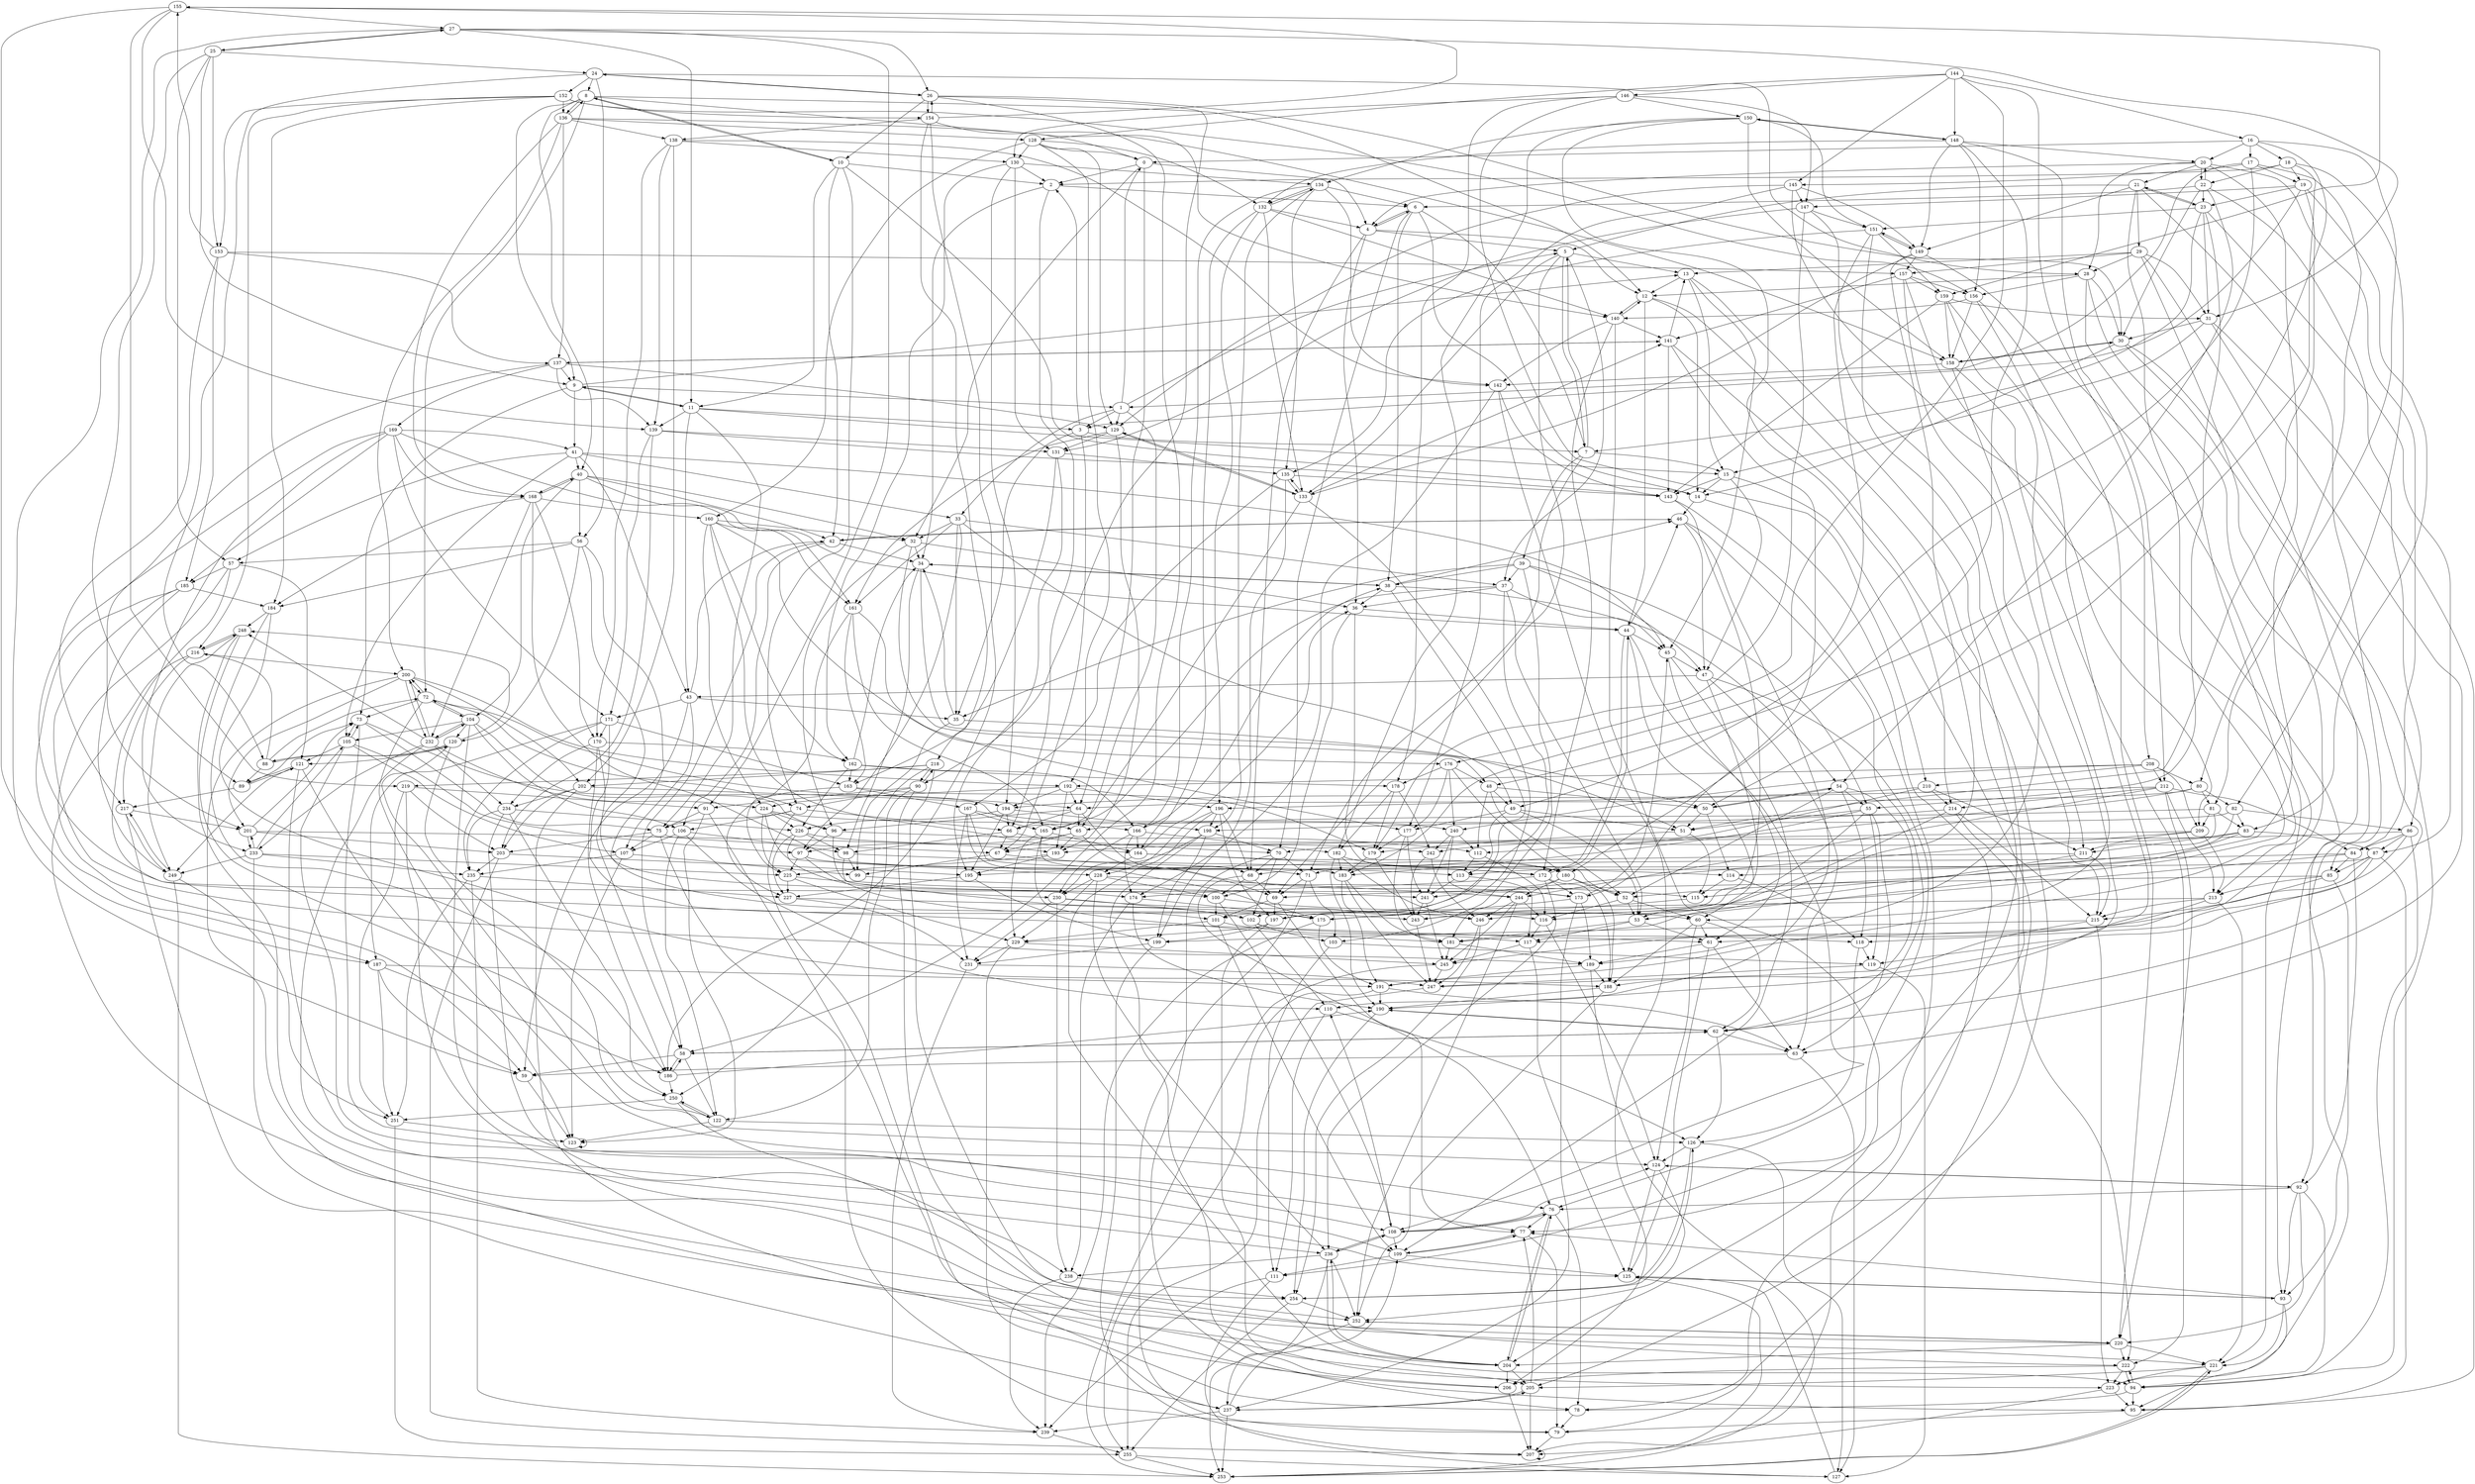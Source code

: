 digraph {
  node_0  [label="0"];
  node_1  [label="1"];
  node_2  [label="2"];
  node_3  [label="3"];
  node_4  [label="4"];
  node_5  [label="5"];
  node_6  [label="6"];
  node_7  [label="7"];
  node_8  [label="8"];
  node_9  [label="9"];
  node_10  [label="10"];
  node_11  [label="11"];
  node_12  [label="12"];
  node_13  [label="13"];
  node_14  [label="14"];
  node_15  [label="15"];
  node_16  [label="16"];
  node_17  [label="17"];
  node_18  [label="18"];
  node_19  [label="19"];
  node_20  [label="20"];
  node_21  [label="21"];
  node_22  [label="22"];
  node_23  [label="23"];
  node_24  [label="24"];
  node_25  [label="25"];
  node_26  [label="26"];
  node_27  [label="27"];
  node_28  [label="28"];
  node_29  [label="29"];
  node_30  [label="30"];
  node_31  [label="31"];
  node_32  [label="32"];
  node_33  [label="33"];
  node_34  [label="34"];
  node_35  [label="35"];
  node_36  [label="36"];
  node_37  [label="37"];
  node_38  [label="38"];
  node_39  [label="39"];
  node_40  [label="40"];
  node_41  [label="41"];
  node_42  [label="42"];
  node_43  [label="43"];
  node_44  [label="44"];
  node_45  [label="45"];
  node_46  [label="46"];
  node_47  [label="47"];
  node_48  [label="48"];
  node_49  [label="49"];
  node_50  [label="50"];
  node_51  [label="51"];
  node_52  [label="52"];
  node_53  [label="53"];
  node_54  [label="54"];
  node_55  [label="55"];
  node_56  [label="56"];
  node_57  [label="57"];
  node_58  [label="58"];
  node_59  [label="59"];
  node_60  [label="60"];
  node_61  [label="61"];
  node_62  [label="62"];
  node_63  [label="63"];
  node_64  [label="64"];
  node_65  [label="65"];
  node_66  [label="66"];
  node_67  [label="67"];
  node_68  [label="68"];
  node_69  [label="69"];
  node_70  [label="70"];
  node_71  [label="71"];
  node_72  [label="72"];
  node_73  [label="73"];
  node_74  [label="74"];
  node_75  [label="75"];
  node_76  [label="76"];
  node_77  [label="77"];
  node_78  [label="78"];
  node_79  [label="79"];
  node_80  [label="80"];
  node_81  [label="81"];
  node_82  [label="82"];
  node_83  [label="83"];
  node_84  [label="84"];
  node_85  [label="85"];
  node_86  [label="86"];
  node_87  [label="87"];
  node_88  [label="88"];
  node_89  [label="89"];
  node_90  [label="90"];
  node_91  [label="91"];
  node_92  [label="92"];
  node_93  [label="93"];
  node_94  [label="94"];
  node_95  [label="95"];
  node_96  [label="96"];
  node_97  [label="97"];
  node_98  [label="98"];
  node_99  [label="99"];
  node_100  [label="100"];
  node_101  [label="101"];
  node_102  [label="102"];
  node_103  [label="103"];
  node_104  [label="104"];
  node_105  [label="105"];
  node_106  [label="106"];
  node_107  [label="107"];
  node_108  [label="108"];
  node_109  [label="109"];
  node_110  [label="110"];
  node_111  [label="111"];
  node_112  [label="112"];
  node_113  [label="113"];
  node_114  [label="114"];
  node_115  [label="115"];
  node_116  [label="116"];
  node_117  [label="117"];
  node_118  [label="118"];
  node_119  [label="119"];
  node_120  [label="120"];
  node_121  [label="121"];
  node_122  [label="122"];
  node_123  [label="123"];
  node_124  [label="124"];
  node_125  [label="125"];
  node_126  [label="126"];
  node_127  [label="127"];
  node_128  [label="128"];
  node_129  [label="129"];
  node_130  [label="130"];
  node_131  [label="131"];
  node_132  [label="132"];
  node_133  [label="133"];
  node_134  [label="134"];
  node_135  [label="135"];
  node_136  [label="136"];
  node_137  [label="137"];
  node_138  [label="138"];
  node_139  [label="139"];
  node_140  [label="140"];
  node_141  [label="141"];
  node_142  [label="142"];
  node_143  [label="143"];
  node_144  [label="144"];
  node_145  [label="145"];
  node_146  [label="146"];
  node_147  [label="147"];
  node_148  [label="148"];
  node_149  [label="149"];
  node_150  [label="150"];
  node_151  [label="151"];
  node_152  [label="152"];
  node_153  [label="153"];
  node_154  [label="154"];
  node_155  [label="155"];
  node_156  [label="156"];
  node_157  [label="157"];
  node_158  [label="158"];
  node_159  [label="159"];
  node_160  [label="160"];
  node_161  [label="161"];
  node_162  [label="162"];
  node_163  [label="163"];
  node_164  [label="164"];
  node_165  [label="165"];
  node_166  [label="166"];
  node_167  [label="167"];
  node_168  [label="168"];
  node_169  [label="169"];
  node_170  [label="170"];
  node_171  [label="171"];
  node_172  [label="172"];
  node_173  [label="173"];
  node_174  [label="174"];
  node_175  [label="175"];
  node_176  [label="176"];
  node_177  [label="177"];
  node_178  [label="178"];
  node_179  [label="179"];
  node_180  [label="180"];
  node_181  [label="181"];
  node_182  [label="182"];
  node_183  [label="183"];
  node_184  [label="184"];
  node_185  [label="185"];
  node_186  [label="186"];
  node_187  [label="187"];
  node_188  [label="188"];
  node_189  [label="189"];
  node_190  [label="190"];
  node_191  [label="191"];
  node_192  [label="192"];
  node_193  [label="193"];
  node_194  [label="194"];
  node_195  [label="195"];
  node_196  [label="196"];
  node_197  [label="197"];
  node_198  [label="198"];
  node_199  [label="199"];
  node_200  [label="200"];
  node_201  [label="201"];
  node_202  [label="202"];
  node_203  [label="203"];
  node_204  [label="204"];
  node_205  [label="205"];
  node_206  [label="206"];
  node_207  [label="207"];
  node_208  [label="208"];
  node_209  [label="209"];
  node_210  [label="210"];
  node_211  [label="211"];
  node_212  [label="212"];
  node_213  [label="213"];
  node_214  [label="214"];
  node_215  [label="215"];
  node_216  [label="216"];
  node_217  [label="217"];
  node_218  [label="218"];
  node_219  [label="219"];
  node_220  [label="220"];
  node_221  [label="221"];
  node_222  [label="222"];
  node_223  [label="223"];
  node_224  [label="224"];
  node_225  [label="225"];
  node_226  [label="226"];
  node_227  [label="227"];
  node_228  [label="228"];
  node_229  [label="229"];
  node_230  [label="230"];
  node_231  [label="231"];
  node_232  [label="232"];
  node_233  [label="233"];
  node_234  [label="234"];
  node_235  [label="235"];
  node_236  [label="236"];
  node_237  [label="237"];
  node_238  [label="238"];
  node_239  [label="239"];
  node_240  [label="240"];
  node_241  [label="241"];
  node_242  [label="242"];
  node_243  [label="243"];
  node_244  [label="244"];
  node_245  [label="245"];
  node_246  [label="246"];
  node_247  [label="247"];
  node_248  [label="248"];
  node_249  [label="249"];
  node_250  [label="250"];
  node_251  [label="251"];
  node_252  [label="252"];
  node_253  [label="253"];
  node_254  [label="254"];
  node_255  [label="255"];

  node_0 -> node_32;
  node_0 -> node_64;
  node_0 -> node_2;
  node_0 -> node_4;
  node_1 -> node_0;
  node_1 -> node_33;
  node_1 -> node_65;
  node_1 -> node_129;
  node_1 -> node_3;
  node_1 -> node_5;
  node_2 -> node_34;
  node_2 -> node_66;
  node_2 -> node_6;
  node_3 -> node_2;
  node_3 -> node_35;
  node_3 -> node_67;
  node_3 -> node_7;
  node_4 -> node_36;
  node_4 -> node_68;
  node_4 -> node_5;
  node_4 -> node_6;
  node_4 -> node_12;
  node_5 -> node_37;
  node_5 -> node_69;
  node_5 -> node_133;
  node_5 -> node_7;
  node_5 -> node_13;
  node_6 -> node_4;
  node_6 -> node_38;
  node_6 -> node_70;
  node_6 -> node_7;
  node_6 -> node_14;
  node_7 -> node_5;
  node_7 -> node_39;
  node_7 -> node_71;
  node_7 -> node_15;
  node_8 -> node_0;
  node_8 -> node_40;
  node_8 -> node_72;
  node_8 -> node_136;
  node_8 -> node_9;
  node_8 -> node_10;
  node_8 -> node_12;
  node_9 -> node_1;
  node_9 -> node_41;
  node_9 -> node_73;
  node_9 -> node_11;
  node_9 -> node_13;
  node_10 -> node_2;
  node_10 -> node_8;
  node_10 -> node_42;
  node_10 -> node_74;
  node_10 -> node_11;
  node_10 -> node_14;
  node_11 -> node_3;
  node_11 -> node_9;
  node_11 -> node_43;
  node_11 -> node_75;
  node_11 -> node_139;
  node_11 -> node_15;
  node_12 -> node_44;
  node_12 -> node_76;
  node_12 -> node_140;
  node_12 -> node_14;
  node_13 -> node_12;
  node_13 -> node_45;
  node_13 -> node_77;
  node_13 -> node_15;
  node_14 -> node_46;
  node_14 -> node_78;
  node_15 -> node_14;
  node_15 -> node_47;
  node_15 -> node_79;
  node_15 -> node_143;
  node_16 -> node_0;
  node_16 -> node_48;
  node_16 -> node_80;
  node_16 -> node_17;
  node_16 -> node_18;
  node_16 -> node_20;
  node_17 -> node_1;
  node_17 -> node_49;
  node_17 -> node_81;
  node_17 -> node_145;
  node_17 -> node_19;
  node_18 -> node_2;
  node_18 -> node_50;
  node_18 -> node_82;
  node_18 -> node_19;
  node_18 -> node_22;
  node_19 -> node_3;
  node_19 -> node_51;
  node_19 -> node_83;
  node_19 -> node_147;
  node_19 -> node_23;
  node_20 -> node_4;
  node_20 -> node_52;
  node_20 -> node_84;
  node_20 -> node_21;
  node_20 -> node_22;
  node_20 -> node_28;
  node_21 -> node_5;
  node_21 -> node_149;
  node_21 -> node_53;
  node_21 -> node_85;
  node_21 -> node_23;
  node_21 -> node_29;
  node_22 -> node_20;
  node_22 -> node_6;
  node_22 -> node_54;
  node_22 -> node_86;
  node_22 -> node_23;
  node_22 -> node_30;
  node_23 -> node_21;
  node_23 -> node_7;
  node_23 -> node_151;
  node_23 -> node_55;
  node_23 -> node_87;
  node_23 -> node_31;
  node_24 -> node_8;
  node_24 -> node_152;
  node_24 -> node_56;
  node_24 -> node_88;
  node_24 -> node_26;
  node_24 -> node_28;
  node_25 -> node_24;
  node_25 -> node_9;
  node_25 -> node_89;
  node_25 -> node_57;
  node_25 -> node_153;
  node_25 -> node_27;
  node_26 -> node_24;
  node_26 -> node_10;
  node_26 -> node_90;
  node_26 -> node_58;
  node_26 -> node_154;
  node_26 -> node_30;
  node_27 -> node_25;
  node_27 -> node_26;
  node_27 -> node_11;
  node_27 -> node_91;
  node_27 -> node_59;
  node_27 -> node_31;
  node_28 -> node_12;
  node_28 -> node_60;
  node_28 -> node_92;
  node_28 -> node_156;
  node_28 -> node_30;
  node_29 -> node_28;
  node_29 -> node_13;
  node_29 -> node_61;
  node_29 -> node_93;
  node_29 -> node_157;
  node_29 -> node_31;
  node_30 -> node_14;
  node_30 -> node_62;
  node_30 -> node_94;
  node_30 -> node_158;
  node_31 -> node_30;
  node_31 -> node_15;
  node_31 -> node_63;
  node_31 -> node_95;
  node_32 -> node_48;
  node_32 -> node_96;
  node_32 -> node_34;
  node_32 -> node_36;
  node_33 -> node_32;
  node_33 -> node_49;
  node_33 -> node_97;
  node_33 -> node_161;
  node_33 -> node_35;
  node_33 -> node_37;
  node_34 -> node_50;
  node_34 -> node_98;
  node_34 -> node_38;
  node_35 -> node_34;
  node_35 -> node_51;
  node_35 -> node_99;
  node_36 -> node_52;
  node_36 -> node_100;
  node_36 -> node_44;
  node_37 -> node_36;
  node_37 -> node_53;
  node_37 -> node_101;
  node_37 -> node_165;
  node_37 -> node_45;
  node_38 -> node_34;
  node_38 -> node_36;
  node_38 -> node_54;
  node_38 -> node_102;
  node_38 -> node_46;
  node_39 -> node_35;
  node_39 -> node_37;
  node_39 -> node_38;
  node_39 -> node_55;
  node_39 -> node_103;
  node_39 -> node_47;
  node_40 -> node_32;
  node_40 -> node_56;
  node_40 -> node_104;
  node_40 -> node_168;
  node_40 -> node_42;
  node_40 -> node_44;
  node_41 -> node_33;
  node_41 -> node_40;
  node_41 -> node_57;
  node_41 -> node_105;
  node_41 -> node_43;
  node_41 -> node_45;
  node_42 -> node_34;
  node_42 -> node_58;
  node_42 -> node_106;
  node_42 -> node_46;
  node_43 -> node_35;
  node_43 -> node_42;
  node_43 -> node_59;
  node_43 -> node_107;
  node_43 -> node_171;
  node_44 -> node_60;
  node_44 -> node_108;
  node_44 -> node_172;
  node_44 -> node_45;
  node_44 -> node_46;
  node_45 -> node_61;
  node_45 -> node_109;
  node_45 -> node_47;
  node_46 -> node_42;
  node_46 -> node_62;
  node_46 -> node_110;
  node_46 -> node_47;
  node_47 -> node_43;
  node_47 -> node_63;
  node_47 -> node_111;
  node_47 -> node_175;
  node_48 -> node_112;
  node_48 -> node_49;
  node_48 -> node_50;
  node_48 -> node_52;
  node_49 -> node_113;
  node_49 -> node_177;
  node_49 -> node_51;
  node_49 -> node_53;
  node_50 -> node_114;
  node_50 -> node_51;
  node_50 -> node_54;
  node_51 -> node_115;
  node_51 -> node_179;
  node_52 -> node_116;
  node_52 -> node_53;
  node_52 -> node_60;
  node_53 -> node_117;
  node_53 -> node_181;
  node_53 -> node_61;
  node_54 -> node_50;
  node_54 -> node_52;
  node_54 -> node_118;
  node_54 -> node_55;
  node_54 -> node_62;
  node_55 -> node_51;
  node_55 -> node_53;
  node_55 -> node_119;
  node_55 -> node_183;
  node_55 -> node_63;
  node_56 -> node_120;
  node_56 -> node_184;
  node_56 -> node_57;
  node_56 -> node_58;
  node_56 -> node_60;
  node_57 -> node_121;
  node_57 -> node_185;
  node_57 -> node_59;
  node_57 -> node_61;
  node_58 -> node_122;
  node_58 -> node_186;
  node_58 -> node_59;
  node_58 -> node_62;
  node_59 -> node_123;
  node_60 -> node_124;
  node_60 -> node_188;
  node_60 -> node_61;
  node_60 -> node_62;
  node_61 -> node_125;
  node_61 -> node_189;
  node_61 -> node_63;
  node_62 -> node_58;
  node_62 -> node_126;
  node_62 -> node_190;
  node_62 -> node_63;
  node_63 -> node_59;
  node_63 -> node_127;
  node_64 -> node_96;
  node_64 -> node_65;
  node_64 -> node_66;
  node_64 -> node_68;
  node_65 -> node_97;
  node_65 -> node_193;
  node_65 -> node_67;
  node_65 -> node_69;
  node_66 -> node_98;
  node_66 -> node_67;
  node_66 -> node_70;
  node_67 -> node_99;
  node_67 -> node_71;
  node_68 -> node_100;
  node_68 -> node_69;
  node_68 -> node_76;
  node_69 -> node_101;
  node_69 -> node_197;
  node_69 -> node_77;
  node_70 -> node_68;
  node_70 -> node_102;
  node_70 -> node_71;
  node_70 -> node_78;
  node_71 -> node_69;
  node_71 -> node_103;
  node_71 -> node_79;
  node_72 -> node_64;
  node_72 -> node_104;
  node_72 -> node_200;
  node_72 -> node_73;
  node_72 -> node_74;
  node_72 -> node_76;
  node_73 -> node_65;
  node_73 -> node_105;
  node_73 -> node_75;
  node_73 -> node_77;
  node_74 -> node_66;
  node_74 -> node_106;
  node_74 -> node_75;
  node_74 -> node_78;
  node_75 -> node_67;
  node_75 -> node_107;
  node_75 -> node_203;
  node_75 -> node_79;
  node_76 -> node_108;
  node_76 -> node_204;
  node_76 -> node_77;
  node_76 -> node_78;
  node_77 -> node_109;
  node_77 -> node_79;
  node_78 -> node_79;
  node_79 -> node_207;
  node_80 -> node_64;
  node_80 -> node_112;
  node_80 -> node_81;
  node_80 -> node_82;
  node_81 -> node_65;
  node_81 -> node_209;
  node_81 -> node_113;
  node_81 -> node_83;
  node_82 -> node_66;
  node_82 -> node_114;
  node_82 -> node_83;
  node_82 -> node_86;
  node_83 -> node_67;
  node_83 -> node_211;
  node_83 -> node_115;
  node_83 -> node_87;
  node_84 -> node_68;
  node_84 -> node_116;
  node_84 -> node_85;
  node_84 -> node_92;
  node_85 -> node_69;
  node_85 -> node_213;
  node_85 -> node_117;
  node_85 -> node_93;
  node_86 -> node_84;
  node_86 -> node_70;
  node_86 -> node_118;
  node_86 -> node_87;
  node_86 -> node_94;
  node_87 -> node_85;
  node_87 -> node_71;
  node_87 -> node_119;
  node_87 -> node_215;
  node_87 -> node_95;
  node_88 -> node_72;
  node_88 -> node_120;
  node_88 -> node_216;
  node_88 -> node_89;
  node_89 -> node_73;
  node_89 -> node_121;
  node_89 -> node_217;
  node_90 -> node_74;
  node_90 -> node_122;
  node_90 -> node_218;
  node_90 -> node_91;
  node_90 -> node_94;
  node_91 -> node_75;
  node_91 -> node_123;
  node_91 -> node_95;
  node_92 -> node_76;
  node_92 -> node_124;
  node_92 -> node_220;
  node_92 -> node_93;
  node_92 -> node_94;
  node_93 -> node_77;
  node_93 -> node_125;
  node_93 -> node_221;
  node_93 -> node_95;
  node_94 -> node_78;
  node_94 -> node_222;
  node_94 -> node_95;
  node_95 -> node_79;
  node_96 -> node_112;
  node_96 -> node_97;
  node_96 -> node_100;
  node_97 -> node_113;
  node_97 -> node_225;
  node_97 -> node_101;
  node_98 -> node_114;
  node_98 -> node_99;
  node_98 -> node_102;
  node_99 -> node_115;
  node_100 -> node_116;
  node_100 -> node_101;
  node_100 -> node_108;
  node_101 -> node_117;
  node_101 -> node_229;
  node_101 -> node_109;
  node_102 -> node_118;
  node_102 -> node_103;
  node_102 -> node_110;
  node_103 -> node_119;
  node_103 -> node_111;
  node_104 -> node_96;
  node_104 -> node_72;
  node_104 -> node_120;
  node_104 -> node_232;
  node_104 -> node_105;
  node_104 -> node_106;
  node_104 -> node_108;
  node_105 -> node_97;
  node_105 -> node_73;
  node_105 -> node_121;
  node_105 -> node_107;
  node_105 -> node_109;
  node_106 -> node_98;
  node_106 -> node_122;
  node_106 -> node_107;
  node_106 -> node_110;
  node_107 -> node_99;
  node_107 -> node_123;
  node_107 -> node_235;
  node_108 -> node_76;
  node_108 -> node_124;
  node_108 -> node_236;
  node_108 -> node_109;
  node_108 -> node_110;
  node_109 -> node_77;
  node_109 -> node_125;
  node_109 -> node_111;
  node_110 -> node_126;
  node_110 -> node_111;
  node_111 -> node_127;
  node_111 -> node_239;
  node_112 -> node_113;
  node_112 -> node_116;
  node_113 -> node_241;
  node_113 -> node_117;
  node_114 -> node_115;
  node_114 -> node_118;
  node_115 -> node_243;
  node_116 -> node_117;
  node_116 -> node_124;
  node_117 -> node_245;
  node_117 -> node_125;
  node_118 -> node_119;
  node_118 -> node_126;
  node_119 -> node_247;
  node_119 -> node_127;
  node_120 -> node_88;
  node_120 -> node_248;
  node_120 -> node_121;
  node_120 -> node_122;
  node_120 -> node_124;
  node_121 -> node_89;
  node_121 -> node_249;
  node_121 -> node_123;
  node_121 -> node_125;
  node_122 -> node_250;
  node_122 -> node_123;
  node_122 -> node_126;
  node_123 -> node_123;
  node_124 -> node_92;
  node_124 -> node_252;
  node_124 -> node_125;
  node_125 -> node_93;
  node_125 -> node_253;
  node_126 -> node_124;
  node_126 -> node_254;
  node_126 -> node_127;
  node_127 -> node_125;
  node_128 -> node_0;
  node_128 -> node_160;
  node_128 -> node_192;
  node_128 -> node_129;
  node_128 -> node_130;
  node_128 -> node_132;
  node_129 -> node_161;
  node_129 -> node_193;
  node_129 -> node_131;
  node_129 -> node_133;
  node_130 -> node_2;
  node_130 -> node_162;
  node_130 -> node_194;
  node_130 -> node_131;
  node_130 -> node_134;
  node_131 -> node_163;
  node_131 -> node_195;
  node_131 -> node_135;
  node_132 -> node_4;
  node_132 -> node_164;
  node_132 -> node_196;
  node_132 -> node_133;
  node_132 -> node_134;
  node_132 -> node_140;
  node_133 -> node_129;
  node_133 -> node_165;
  node_133 -> node_197;
  node_133 -> node_135;
  node_133 -> node_141;
  node_134 -> node_132;
  node_134 -> node_6;
  node_134 -> node_166;
  node_134 -> node_198;
  node_134 -> node_135;
  node_134 -> node_142;
  node_135 -> node_133;
  node_135 -> node_167;
  node_135 -> node_199;
  node_135 -> node_143;
  node_136 -> node_128;
  node_136 -> node_8;
  node_136 -> node_168;
  node_136 -> node_200;
  node_136 -> node_137;
  node_136 -> node_138;
  node_136 -> node_140;
  node_137 -> node_129;
  node_137 -> node_9;
  node_137 -> node_169;
  node_137 -> node_201;
  node_137 -> node_139;
  node_137 -> node_141;
  node_138 -> node_130;
  node_138 -> node_170;
  node_138 -> node_202;
  node_138 -> node_139;
  node_138 -> node_142;
  node_139 -> node_131;
  node_139 -> node_171;
  node_139 -> node_203;
  node_139 -> node_143;
  node_140 -> node_12;
  node_140 -> node_172;
  node_140 -> node_204;
  node_140 -> node_141;
  node_140 -> node_142;
  node_141 -> node_137;
  node_141 -> node_13;
  node_141 -> node_173;
  node_141 -> node_205;
  node_141 -> node_143;
  node_142 -> node_174;
  node_142 -> node_206;
  node_142 -> node_143;
  node_143 -> node_175;
  node_143 -> node_207;
  node_144 -> node_16;
  node_144 -> node_128;
  node_144 -> node_176;
  node_144 -> node_208;
  node_144 -> node_145;
  node_144 -> node_146;
  node_144 -> node_148;
  node_145 -> node_129;
  node_145 -> node_209;
  node_145 -> node_177;
  node_145 -> node_147;
  node_145 -> node_149;
  node_146 -> node_130;
  node_146 -> node_178;
  node_146 -> node_210;
  node_146 -> node_147;
  node_146 -> node_150;
  node_147 -> node_131;
  node_147 -> node_179;
  node_147 -> node_211;
  node_147 -> node_151;
  node_148 -> node_20;
  node_148 -> node_132;
  node_148 -> node_180;
  node_148 -> node_212;
  node_148 -> node_149;
  node_148 -> node_150;
  node_148 -> node_156;
  node_149 -> node_133;
  node_149 -> node_181;
  node_149 -> node_213;
  node_149 -> node_151;
  node_149 -> node_157;
  node_150 -> node_148;
  node_150 -> node_134;
  node_150 -> node_182;
  node_150 -> node_214;
  node_150 -> node_151;
  node_150 -> node_158;
  node_151 -> node_149;
  node_151 -> node_135;
  node_151 -> node_183;
  node_151 -> node_215;
  node_151 -> node_159;
  node_152 -> node_136;
  node_152 -> node_184;
  node_152 -> node_216;
  node_152 -> node_153;
  node_152 -> node_154;
  node_152 -> node_156;
  node_153 -> node_137;
  node_153 -> node_185;
  node_153 -> node_217;
  node_153 -> node_155;
  node_153 -> node_157;
  node_154 -> node_26;
  node_154 -> node_138;
  node_154 -> node_186;
  node_154 -> node_218;
  node_154 -> node_155;
  node_154 -> node_158;
  node_155 -> node_27;
  node_155 -> node_139;
  node_155 -> node_187;
  node_155 -> node_219;
  node_155 -> node_159;
  node_156 -> node_140;
  node_156 -> node_188;
  node_156 -> node_220;
  node_156 -> node_158;
  node_157 -> node_156;
  node_157 -> node_141;
  node_157 -> node_189;
  node_157 -> node_221;
  node_157 -> node_159;
  node_158 -> node_30;
  node_158 -> node_142;
  node_158 -> node_190;
  node_158 -> node_222;
  node_159 -> node_158;
  node_159 -> node_31;
  node_159 -> node_143;
  node_159 -> node_191;
  node_159 -> node_223;
  node_160 -> node_32;
  node_160 -> node_176;
  node_160 -> node_224;
  node_160 -> node_161;
  node_160 -> node_162;
  node_160 -> node_164;
  node_161 -> node_177;
  node_161 -> node_225;
  node_161 -> node_163;
  node_161 -> node_165;
  node_162 -> node_34;
  node_162 -> node_178;
  node_162 -> node_226;
  node_162 -> node_163;
  node_162 -> node_166;
  node_163 -> node_179;
  node_163 -> node_227;
  node_163 -> node_167;
  node_164 -> node_36;
  node_164 -> node_180;
  node_164 -> node_228;
  node_164 -> node_172;
  node_165 -> node_164;
  node_165 -> node_181;
  node_165 -> node_229;
  node_165 -> node_173;
  node_166 -> node_164;
  node_166 -> node_38;
  node_166 -> node_182;
  node_166 -> node_230;
  node_166 -> node_174;
  node_167 -> node_165;
  node_167 -> node_166;
  node_167 -> node_183;
  node_167 -> node_231;
  node_167 -> node_175;
  node_168 -> node_160;
  node_168 -> node_40;
  node_168 -> node_184;
  node_168 -> node_232;
  node_168 -> node_170;
  node_168 -> node_172;
  node_169 -> node_161;
  node_169 -> node_168;
  node_169 -> node_41;
  node_169 -> node_185;
  node_169 -> node_233;
  node_169 -> node_171;
  node_169 -> node_173;
  node_170 -> node_162;
  node_170 -> node_186;
  node_170 -> node_234;
  node_170 -> node_174;
  node_171 -> node_163;
  node_171 -> node_170;
  node_171 -> node_187;
  node_171 -> node_235;
  node_171 -> node_175;
  node_172 -> node_44;
  node_172 -> node_188;
  node_172 -> node_236;
  node_172 -> node_173;
  node_172 -> node_174;
  node_173 -> node_45;
  node_173 -> node_189;
  node_173 -> node_237;
  node_173 -> node_175;
  node_174 -> node_190;
  node_174 -> node_238;
  node_174 -> node_175;
  node_175 -> node_191;
  node_175 -> node_239;
  node_176 -> node_48;
  node_176 -> node_240;
  node_176 -> node_177;
  node_176 -> node_178;
  node_176 -> node_180;
  node_177 -> node_241;
  node_177 -> node_179;
  node_177 -> node_181;
  node_178 -> node_242;
  node_178 -> node_179;
  node_178 -> node_182;
  node_179 -> node_243;
  node_179 -> node_183;
  node_180 -> node_52;
  node_180 -> node_244;
  node_180 -> node_181;
  node_180 -> node_188;
  node_181 -> node_245;
  node_181 -> node_189;
  node_182 -> node_180;
  node_182 -> node_246;
  node_182 -> node_183;
  node_182 -> node_190;
  node_183 -> node_181;
  node_183 -> node_247;
  node_183 -> node_191;
  node_184 -> node_248;
  node_184 -> node_186;
  node_184 -> node_188;
  node_185 -> node_184;
  node_185 -> node_249;
  node_185 -> node_187;
  node_185 -> node_189;
  node_186 -> node_58;
  node_186 -> node_250;
  node_186 -> node_190;
  node_187 -> node_186;
  node_187 -> node_59;
  node_187 -> node_251;
  node_187 -> node_191;
  node_188 -> node_252;
  node_188 -> node_190;
  node_189 -> node_188;
  node_189 -> node_253;
  node_189 -> node_191;
  node_190 -> node_62;
  node_190 -> node_254;
  node_191 -> node_190;
  node_191 -> node_63;
  node_191 -> node_255;
  node_192 -> node_64;
  node_192 -> node_224;
  node_192 -> node_193;
  node_192 -> node_194;
  node_192 -> node_196;
  node_193 -> node_225;
  node_193 -> node_195;
  node_194 -> node_66;
  node_194 -> node_226;
  node_194 -> node_195;
  node_194 -> node_198;
  node_195 -> node_227;
  node_195 -> node_199;
  node_196 -> node_68;
  node_196 -> node_228;
  node_196 -> node_197;
  node_196 -> node_198;
  node_196 -> node_204;
  node_197 -> node_229;
  node_197 -> node_199;
  node_197 -> node_205;
  node_198 -> node_70;
  node_198 -> node_230;
  node_198 -> node_199;
  node_198 -> node_206;
  node_199 -> node_231;
  node_199 -> node_207;
  node_200 -> node_192;
  node_200 -> node_72;
  node_200 -> node_232;
  node_200 -> node_201;
  node_200 -> node_202;
  node_200 -> node_204;
  node_201 -> node_193;
  node_201 -> node_73;
  node_201 -> node_233;
  node_201 -> node_203;
  node_202 -> node_194;
  node_202 -> node_234;
  node_202 -> node_203;
  node_202 -> node_206;
  node_203 -> node_195;
  node_203 -> node_235;
  node_203 -> node_207;
  node_204 -> node_76;
  node_204 -> node_236;
  node_204 -> node_205;
  node_204 -> node_206;
  node_205 -> node_77;
  node_205 -> node_237;
  node_205 -> node_207;
  node_206 -> node_207;
  node_207 -> node_207;
  node_208 -> node_80;
  node_208 -> node_192;
  node_208 -> node_240;
  node_208 -> node_209;
  node_208 -> node_210;
  node_208 -> node_212;
  node_209 -> node_193;
  node_209 -> node_241;
  node_209 -> node_211;
  node_209 -> node_213;
  node_210 -> node_194;
  node_210 -> node_242;
  node_210 -> node_211;
  node_210 -> node_214;
  node_211 -> node_195;
  node_211 -> node_243;
  node_211 -> node_215;
  node_212 -> node_84;
  node_212 -> node_196;
  node_212 -> node_244;
  node_212 -> node_213;
  node_212 -> node_214;
  node_212 -> node_220;
  node_213 -> node_197;
  node_213 -> node_245;
  node_213 -> node_215;
  node_213 -> node_221;
  node_214 -> node_198;
  node_214 -> node_246;
  node_214 -> node_215;
  node_214 -> node_222;
  node_215 -> node_199;
  node_215 -> node_247;
  node_215 -> node_223;
  node_216 -> node_200;
  node_216 -> node_248;
  node_216 -> node_217;
  node_216 -> node_220;
  node_217 -> node_201;
  node_217 -> node_249;
  node_217 -> node_221;
  node_218 -> node_90;
  node_218 -> node_202;
  node_218 -> node_250;
  node_218 -> node_219;
  node_218 -> node_222;
  node_219 -> node_91;
  node_219 -> node_203;
  node_219 -> node_251;
  node_219 -> node_223;
  node_220 -> node_204;
  node_220 -> node_252;
  node_220 -> node_221;
  node_220 -> node_222;
  node_221 -> node_205;
  node_221 -> node_253;
  node_221 -> node_223;
  node_222 -> node_94;
  node_222 -> node_206;
  node_222 -> node_223;
  node_223 -> node_95;
  node_223 -> node_207;
  node_224 -> node_96;
  node_224 -> node_240;
  node_224 -> node_225;
  node_224 -> node_226;
  node_224 -> node_228;
  node_225 -> node_241;
  node_225 -> node_227;
  node_225 -> node_229;
  node_226 -> node_98;
  node_226 -> node_242;
  node_226 -> node_227;
  node_226 -> node_230;
  node_227 -> node_243;
  node_227 -> node_231;
  node_228 -> node_100;
  node_228 -> node_244;
  node_228 -> node_229;
  node_228 -> node_230;
  node_228 -> node_236;
  node_229 -> node_245;
  node_229 -> node_231;
  node_229 -> node_237;
  node_230 -> node_102;
  node_230 -> node_246;
  node_230 -> node_231;
  node_230 -> node_238;
  node_231 -> node_247;
  node_231 -> node_239;
  node_232 -> node_224;
  node_232 -> node_104;
  node_232 -> node_248;
  node_232 -> node_200;
  node_232 -> node_233;
  node_232 -> node_234;
  node_232 -> node_236;
  node_233 -> node_225;
  node_233 -> node_105;
  node_233 -> node_249;
  node_233 -> node_201;
  node_233 -> node_235;
  node_233 -> node_237;
  node_234 -> node_226;
  node_234 -> node_250;
  node_234 -> node_235;
  node_234 -> node_238;
  node_235 -> node_227;
  node_235 -> node_251;
  node_235 -> node_239;
  node_236 -> node_108;
  node_236 -> node_252;
  node_236 -> node_204;
  node_236 -> node_237;
  node_236 -> node_238;
  node_237 -> node_109;
  node_237 -> node_253;
  node_237 -> node_205;
  node_237 -> node_239;
  node_238 -> node_254;
  node_238 -> node_239;
  node_239 -> node_255;
  node_240 -> node_112;
  node_240 -> node_241;
  node_240 -> node_242;
  node_240 -> node_244;
  node_241 -> node_243;
  node_241 -> node_245;
  node_242 -> node_243;
  node_242 -> node_246;
  node_243 -> node_247;
  node_244 -> node_116;
  node_244 -> node_245;
  node_244 -> node_246;
  node_244 -> node_252;
  node_245 -> node_247;
  node_245 -> node_253;
  node_246 -> node_247;
  node_246 -> node_254;
  node_247 -> node_255;
  node_248 -> node_216;
  node_248 -> node_249;
  node_248 -> node_250;
  node_248 -> node_252;
  node_249 -> node_217;
  node_249 -> node_251;
  node_249 -> node_253;
  node_250 -> node_122;
  node_250 -> node_251;
  node_250 -> node_254;
  node_251 -> node_123;
  node_251 -> node_255;
  node_252 -> node_220;
  node_252 -> node_253;
  node_253 -> node_221;
  node_254 -> node_252;
  node_254 -> node_126;
  node_254 -> node_255;
  node_255 -> node_253;
  node_255 -> node_127;
}